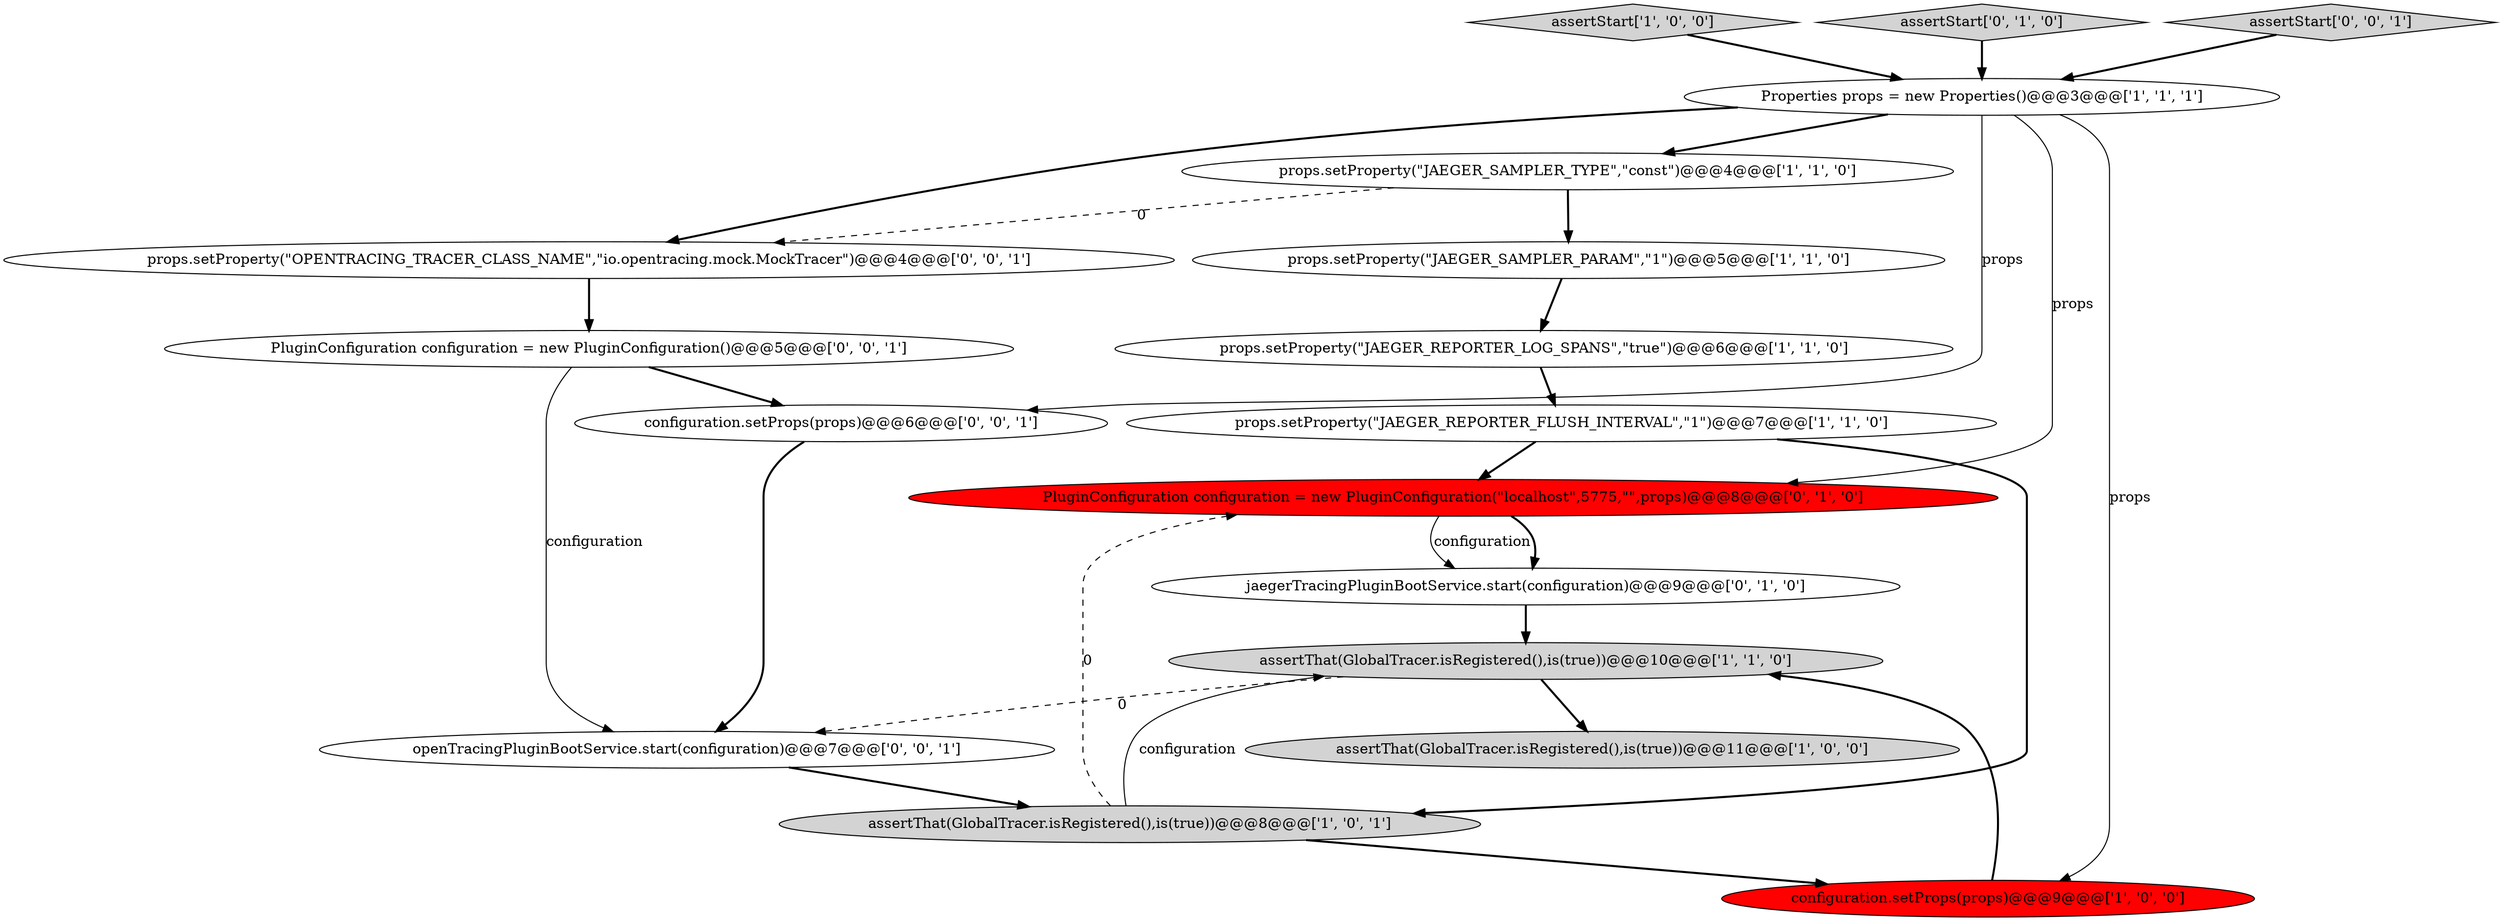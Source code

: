 digraph {
4 [style = filled, label = "props.setProperty(\"JAEGER_SAMPLER_TYPE\",\"const\")@@@4@@@['1', '1', '0']", fillcolor = white, shape = ellipse image = "AAA0AAABBB1BBB"];
6 [style = filled, label = "Properties props = new Properties()@@@3@@@['1', '1', '1']", fillcolor = white, shape = ellipse image = "AAA0AAABBB1BBB"];
3 [style = filled, label = "props.setProperty(\"JAEGER_REPORTER_FLUSH_INTERVAL\",\"1\")@@@7@@@['1', '1', '0']", fillcolor = white, shape = ellipse image = "AAA0AAABBB1BBB"];
12 [style = filled, label = "PluginConfiguration configuration = new PluginConfiguration(\"localhost\",5775,\"\",props)@@@8@@@['0', '1', '0']", fillcolor = red, shape = ellipse image = "AAA1AAABBB2BBB"];
15 [style = filled, label = "openTracingPluginBootService.start(configuration)@@@7@@@['0', '0', '1']", fillcolor = white, shape = ellipse image = "AAA0AAABBB3BBB"];
16 [style = filled, label = "configuration.setProps(props)@@@6@@@['0', '0', '1']", fillcolor = white, shape = ellipse image = "AAA0AAABBB3BBB"];
2 [style = filled, label = "props.setProperty(\"JAEGER_SAMPLER_PARAM\",\"1\")@@@5@@@['1', '1', '0']", fillcolor = white, shape = ellipse image = "AAA0AAABBB1BBB"];
0 [style = filled, label = "assertStart['1', '0', '0']", fillcolor = lightgray, shape = diamond image = "AAA0AAABBB1BBB"];
1 [style = filled, label = "props.setProperty(\"JAEGER_REPORTER_LOG_SPANS\",\"true\")@@@6@@@['1', '1', '0']", fillcolor = white, shape = ellipse image = "AAA0AAABBB1BBB"];
11 [style = filled, label = "assertStart['0', '1', '0']", fillcolor = lightgray, shape = diamond image = "AAA0AAABBB2BBB"];
10 [style = filled, label = "jaegerTracingPluginBootService.start(configuration)@@@9@@@['0', '1', '0']", fillcolor = white, shape = ellipse image = "AAA0AAABBB2BBB"];
7 [style = filled, label = "assertThat(GlobalTracer.isRegistered(),is(true))@@@8@@@['1', '0', '1']", fillcolor = lightgray, shape = ellipse image = "AAA0AAABBB1BBB"];
14 [style = filled, label = "PluginConfiguration configuration = new PluginConfiguration()@@@5@@@['0', '0', '1']", fillcolor = white, shape = ellipse image = "AAA0AAABBB3BBB"];
9 [style = filled, label = "assertThat(GlobalTracer.isRegistered(),is(true))@@@10@@@['1', '1', '0']", fillcolor = lightgray, shape = ellipse image = "AAA0AAABBB1BBB"];
13 [style = filled, label = "props.setProperty(\"OPENTRACING_TRACER_CLASS_NAME\",\"io.opentracing.mock.MockTracer\")@@@4@@@['0', '0', '1']", fillcolor = white, shape = ellipse image = "AAA0AAABBB3BBB"];
5 [style = filled, label = "assertThat(GlobalTracer.isRegistered(),is(true))@@@11@@@['1', '0', '0']", fillcolor = lightgray, shape = ellipse image = "AAA0AAABBB1BBB"];
8 [style = filled, label = "configuration.setProps(props)@@@9@@@['1', '0', '0']", fillcolor = red, shape = ellipse image = "AAA1AAABBB1BBB"];
17 [style = filled, label = "assertStart['0', '0', '1']", fillcolor = lightgray, shape = diamond image = "AAA0AAABBB3BBB"];
14->16 [style = bold, label=""];
16->15 [style = bold, label=""];
15->7 [style = bold, label=""];
17->6 [style = bold, label=""];
0->6 [style = bold, label=""];
2->1 [style = bold, label=""];
11->6 [style = bold, label=""];
6->12 [style = solid, label="props"];
1->3 [style = bold, label=""];
12->10 [style = solid, label="configuration"];
4->2 [style = bold, label=""];
3->12 [style = bold, label=""];
7->8 [style = bold, label=""];
6->16 [style = solid, label="props"];
6->4 [style = bold, label=""];
12->10 [style = bold, label=""];
3->7 [style = bold, label=""];
6->8 [style = solid, label="props"];
6->13 [style = bold, label=""];
8->9 [style = bold, label=""];
9->5 [style = bold, label=""];
7->12 [style = dashed, label="0"];
10->9 [style = bold, label=""];
7->9 [style = solid, label="configuration"];
4->13 [style = dashed, label="0"];
14->15 [style = solid, label="configuration"];
13->14 [style = bold, label=""];
9->15 [style = dashed, label="0"];
}
